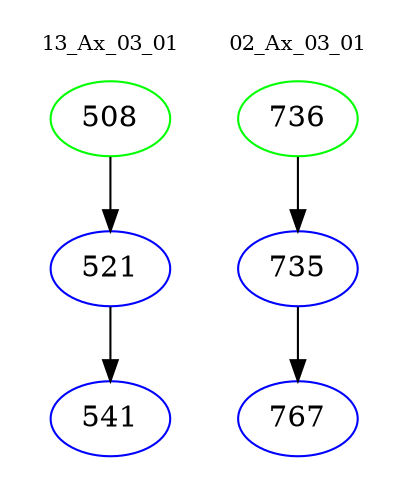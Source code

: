 digraph{
subgraph cluster_0 {
color = white
label = "13_Ax_03_01";
fontsize=10;
T0_508 [label="508", color="green"]
T0_508 -> T0_521 [color="black"]
T0_521 [label="521", color="blue"]
T0_521 -> T0_541 [color="black"]
T0_541 [label="541", color="blue"]
}
subgraph cluster_1 {
color = white
label = "02_Ax_03_01";
fontsize=10;
T1_736 [label="736", color="green"]
T1_736 -> T1_735 [color="black"]
T1_735 [label="735", color="blue"]
T1_735 -> T1_767 [color="black"]
T1_767 [label="767", color="blue"]
}
}
